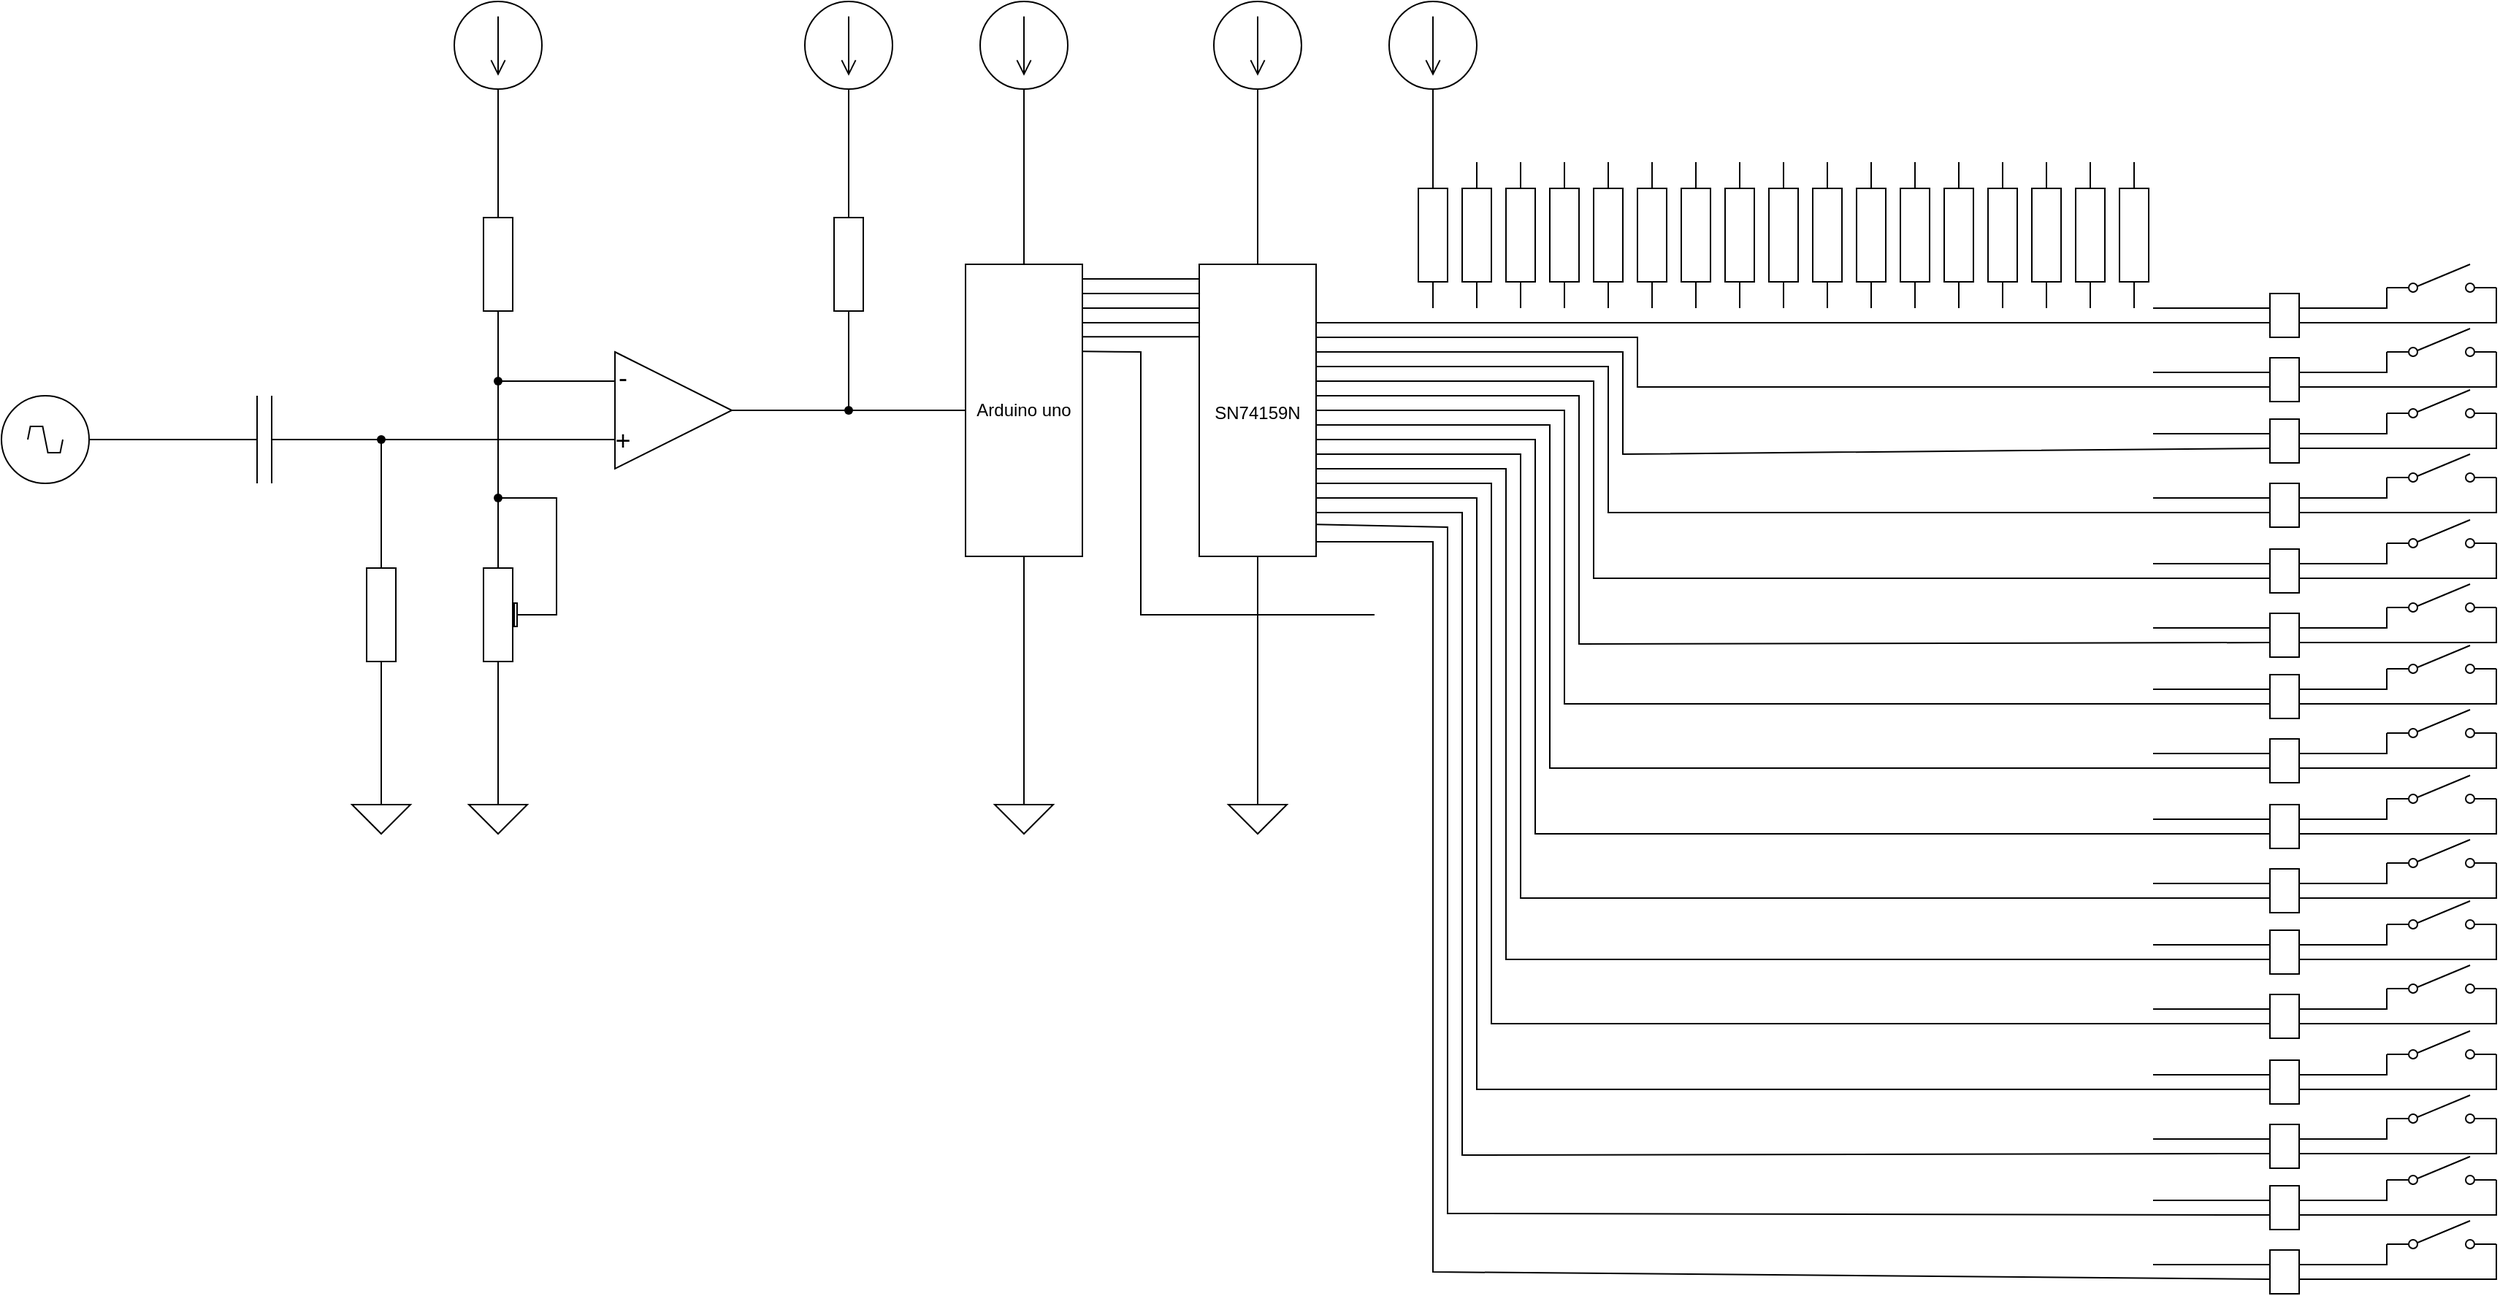 <mxfile version="20.0.3" type="device"><diagram name="Page-1" id="7e0a89b8-554c-2b80-1dc8-d5c74ca68de4"><mxGraphModel dx="1354" dy="1576" grid="1" gridSize="10" guides="1" tooltips="1" connect="1" arrows="1" fold="1" page="1" pageScale="1" pageWidth="1100" pageHeight="850" background="none" math="0" shadow="0"><root><mxCell id="0"/><mxCell id="1" parent="0"/><mxCell id="F2SYpVBSY9yAFSKm1Blv-3" value="" style="pointerEvents=1;verticalLabelPosition=bottom;shadow=0;dashed=0;align=center;html=1;verticalAlign=top;shape=mxgraph.electrical.signal_sources.signal_ground;" vertex="1" parent="1"><mxGeometry x="300" y="520" width="40" height="30" as="geometry"/></mxCell><mxCell id="F2SYpVBSY9yAFSKm1Blv-5" value="" style="pointerEvents=1;verticalLabelPosition=bottom;shadow=0;dashed=0;align=center;html=1;verticalAlign=top;shape=mxgraph.electrical.signal_sources.source;aspect=fixed;points=[[0.5,0,0],[1,0.5,0],[0.5,1,0],[0,0.5,0]];elSignalType=chopSquare;" vertex="1" parent="1"><mxGeometry x="60" y="250" width="60" height="60" as="geometry"/></mxCell><mxCell id="F2SYpVBSY9yAFSKm1Blv-7" value="" style="pointerEvents=1;verticalLabelPosition=bottom;shadow=0;dashed=0;align=center;html=1;verticalAlign=top;shape=mxgraph.electrical.capacitors.capacitor_1;" vertex="1" parent="1"><mxGeometry x="190" y="250" width="100" height="60" as="geometry"/></mxCell><mxCell id="F2SYpVBSY9yAFSKm1Blv-8" value="" style="endArrow=none;html=1;rounded=0;exitX=1;exitY=0.5;exitDx=0;exitDy=0;exitPerimeter=0;entryX=0;entryY=0.5;entryDx=0;entryDy=0;entryPerimeter=0;" edge="1" parent="1" source="F2SYpVBSY9yAFSKm1Blv-5" target="F2SYpVBSY9yAFSKm1Blv-7"><mxGeometry width="50" height="50" relative="1" as="geometry"><mxPoint x="120" y="350" as="sourcePoint"/><mxPoint x="170" y="300" as="targetPoint"/></mxGeometry></mxCell><mxCell id="F2SYpVBSY9yAFSKm1Blv-9" value="" style="endArrow=none;html=1;rounded=0;exitX=1;exitY=0.5;exitDx=0;exitDy=0;exitPerimeter=0;" edge="1" parent="1" source="F2SYpVBSY9yAFSKm1Blv-7"><mxGeometry width="50" height="50" relative="1" as="geometry"><mxPoint x="290" y="279.8" as="sourcePoint"/><mxPoint x="480" y="280" as="targetPoint"/></mxGeometry></mxCell><mxCell id="F2SYpVBSY9yAFSKm1Blv-10" value="" style="endArrow=none;html=1;rounded=0;startArrow=none;" edge="1" parent="1" source="F2SYpVBSY9yAFSKm1Blv-2"><mxGeometry width="50" height="50" relative="1" as="geometry"><mxPoint x="320" y="360" as="sourcePoint"/><mxPoint x="320" y="280" as="targetPoint"/></mxGeometry></mxCell><mxCell id="F2SYpVBSY9yAFSKm1Blv-11" value="" style="pointerEvents=1;verticalLabelPosition=bottom;shadow=0;dashed=0;align=center;html=1;verticalAlign=top;shape=mxgraph.electrical.resistors.resistor_1;direction=south;" vertex="1" parent="1"><mxGeometry x="310" y="350" width="20" height="100" as="geometry"/></mxCell><mxCell id="F2SYpVBSY9yAFSKm1Blv-12" value="" style="pointerEvents=1;verticalLabelPosition=bottom;shadow=0;dashed=0;align=center;html=1;verticalAlign=top;shape=mxgraph.electrical.resistors.trimmer_pot_1;direction=north;" vertex="1" parent="1"><mxGeometry x="390" y="350" width="40" height="100" as="geometry"/></mxCell><mxCell id="F2SYpVBSY9yAFSKm1Blv-13" value="" style="endArrow=none;html=1;rounded=0;startArrow=none;" edge="1" parent="1" source="F2SYpVBSY9yAFSKm1Blv-20"><mxGeometry width="50" height="50" relative="1" as="geometry"><mxPoint x="400" y="360" as="sourcePoint"/><mxPoint x="400" y="200" as="targetPoint"/></mxGeometry></mxCell><mxCell id="F2SYpVBSY9yAFSKm1Blv-14" value="" style="endArrow=none;html=1;rounded=0;exitX=0.5;exitY=1;exitDx=0;exitDy=0;exitPerimeter=0;" edge="1" parent="1" source="F2SYpVBSY9yAFSKm1Blv-12"><mxGeometry width="50" height="50" relative="1" as="geometry"><mxPoint x="470" y="390" as="sourcePoint"/><mxPoint x="400" y="320" as="targetPoint"/><Array as="points"><mxPoint x="440" y="400"/><mxPoint x="440" y="320"/></Array></mxGeometry></mxCell><mxCell id="F2SYpVBSY9yAFSKm1Blv-15" value="" style="endArrow=none;html=1;rounded=0;entryX=1;entryY=0.5;entryDx=0;entryDy=0;entryPerimeter=0;" edge="1" parent="1" target="F2SYpVBSY9yAFSKm1Blv-11"><mxGeometry width="50" height="50" relative="1" as="geometry"><mxPoint x="320" y="520" as="sourcePoint"/><mxPoint x="319.8" y="470" as="targetPoint"/></mxGeometry></mxCell><mxCell id="F2SYpVBSY9yAFSKm1Blv-16" value="" style="endArrow=none;html=1;rounded=0;entryX=1;entryY=0.5;entryDx=0;entryDy=0;entryPerimeter=0;" edge="1" parent="1"><mxGeometry width="50" height="50" relative="1" as="geometry"><mxPoint x="400" y="520" as="sourcePoint"/><mxPoint x="400" y="450" as="targetPoint"/></mxGeometry></mxCell><mxCell id="F2SYpVBSY9yAFSKm1Blv-17" value="" style="pointerEvents=1;verticalLabelPosition=bottom;shadow=0;dashed=0;align=center;html=1;verticalAlign=top;shape=mxgraph.electrical.signal_sources.signal_ground;" vertex="1" parent="1"><mxGeometry x="380" y="520" width="40" height="30" as="geometry"/></mxCell><mxCell id="F2SYpVBSY9yAFSKm1Blv-18" value="" style="pointerEvents=1;verticalLabelPosition=bottom;shadow=0;dashed=0;align=center;html=1;verticalAlign=top;shape=mxgraph.electrical.resistors.resistor_1;direction=south;" vertex="1" parent="1"><mxGeometry x="390" y="110" width="20" height="100" as="geometry"/></mxCell><mxCell id="F2SYpVBSY9yAFSKm1Blv-2" value="" style="shape=waypoint;sketch=0;fillStyle=solid;size=6;pointerEvents=1;points=[];fillColor=none;resizable=0;rotatable=0;perimeter=centerPerimeter;snapToPoint=1;verticalAlign=top;spacingBottom=0;spacingTop=-5;fontFamily=Verdana;fontSize=12;" vertex="1" parent="1"><mxGeometry x="300" y="260" width="40" height="40" as="geometry"/></mxCell><mxCell id="F2SYpVBSY9yAFSKm1Blv-19" value="" style="endArrow=none;html=1;rounded=0;" edge="1" parent="1" target="F2SYpVBSY9yAFSKm1Blv-2"><mxGeometry width="50" height="50" relative="1" as="geometry"><mxPoint x="320.0" y="360" as="sourcePoint"/><mxPoint x="320.0" y="280" as="targetPoint"/></mxGeometry></mxCell><mxCell id="F2SYpVBSY9yAFSKm1Blv-20" value="" style="shape=waypoint;sketch=0;fillStyle=solid;size=6;pointerEvents=1;points=[];fillColor=none;resizable=0;rotatable=0;perimeter=centerPerimeter;snapToPoint=1;verticalAlign=top;spacingBottom=0;spacingTop=-5;fontFamily=Verdana;fontSize=12;" vertex="1" parent="1"><mxGeometry x="380" y="220" width="40" height="40" as="geometry"/></mxCell><mxCell id="F2SYpVBSY9yAFSKm1Blv-21" value="" style="endArrow=none;html=1;rounded=0;" edge="1" parent="1" target="F2SYpVBSY9yAFSKm1Blv-20"><mxGeometry width="50" height="50" relative="1" as="geometry"><mxPoint x="400" y="360" as="sourcePoint"/><mxPoint x="400" y="200" as="targetPoint"/></mxGeometry></mxCell><mxCell id="F2SYpVBSY9yAFSKm1Blv-22" value="" style="triangle;whiteSpace=wrap;html=1;" vertex="1" parent="1"><mxGeometry x="480" y="220" width="80" height="80" as="geometry"/></mxCell><mxCell id="F2SYpVBSY9yAFSKm1Blv-24" value="" style="endArrow=none;html=1;rounded=0;exitX=0;exitY=0.25;exitDx=0;exitDy=0;" edge="1" parent="1" source="F2SYpVBSY9yAFSKm1Blv-22" target="F2SYpVBSY9yAFSKm1Blv-20"><mxGeometry width="50" height="50" relative="1" as="geometry"><mxPoint x="330.0" y="370" as="sourcePoint"/><mxPoint x="330.0" y="290" as="targetPoint"/></mxGeometry></mxCell><mxCell id="F2SYpVBSY9yAFSKm1Blv-25" value="" style="pointerEvents=1;verticalLabelPosition=bottom;shadow=0;dashed=0;align=center;html=1;verticalAlign=top;shape=mxgraph.electrical.signal_sources.source;aspect=fixed;points=[[0.5,0,0],[1,0.5,0],[0.5,1,0],[0,0.5,0]];elSignalType=dc2;" vertex="1" parent="1"><mxGeometry x="370" y="-20" width="60" height="60" as="geometry"/></mxCell><mxCell id="F2SYpVBSY9yAFSKm1Blv-27" value="" style="endArrow=none;html=1;rounded=0;entryX=0.5;entryY=1;entryDx=0;entryDy=0;entryPerimeter=0;" edge="1" parent="1" target="F2SYpVBSY9yAFSKm1Blv-25"><mxGeometry width="50" height="50" relative="1" as="geometry"><mxPoint x="400" y="110" as="sourcePoint"/><mxPoint x="410" y="250" as="targetPoint"/></mxGeometry></mxCell><mxCell id="F2SYpVBSY9yAFSKm1Blv-28" value="" style="endArrow=none;html=1;rounded=0;exitX=1;exitY=0.5;exitDx=0;exitDy=0;" edge="1" parent="1" source="F2SYpVBSY9yAFSKm1Blv-22"><mxGeometry width="50" height="50" relative="1" as="geometry"><mxPoint x="590" y="250" as="sourcePoint"/><mxPoint x="720" y="260" as="targetPoint"/></mxGeometry></mxCell><mxCell id="F2SYpVBSY9yAFSKm1Blv-30" value="" style="shape=waypoint;sketch=0;fillStyle=solid;size=6;pointerEvents=1;points=[];fillColor=none;resizable=0;rotatable=0;perimeter=centerPerimeter;snapToPoint=1;verticalAlign=top;spacingBottom=0;spacingTop=-5;fontFamily=Verdana;fontSize=12;" vertex="1" parent="1"><mxGeometry x="380" y="300" width="40" height="40" as="geometry"/></mxCell><mxCell id="F2SYpVBSY9yAFSKm1Blv-31" value="" style="shape=waypoint;sketch=0;fillStyle=solid;size=6;pointerEvents=1;points=[];fillColor=none;resizable=0;rotatable=0;perimeter=centerPerimeter;snapToPoint=1;verticalAlign=top;spacingBottom=0;spacingTop=-5;fontFamily=Verdana;fontSize=12;" vertex="1" parent="1"><mxGeometry x="620" y="240" width="40" height="40" as="geometry"/></mxCell><mxCell id="F2SYpVBSY9yAFSKm1Blv-37" value="" style="endArrow=none;html=1;rounded=0;startArrow=none;" edge="1" parent="1"><mxGeometry width="50" height="50" relative="1" as="geometry"><mxPoint x="640" y="240" as="sourcePoint"/><mxPoint x="640" y="200" as="targetPoint"/></mxGeometry></mxCell><mxCell id="F2SYpVBSY9yAFSKm1Blv-38" value="" style="pointerEvents=1;verticalLabelPosition=bottom;shadow=0;dashed=0;align=center;html=1;verticalAlign=top;shape=mxgraph.electrical.resistors.resistor_1;direction=south;" vertex="1" parent="1"><mxGeometry x="630" y="110" width="20" height="100" as="geometry"/></mxCell><mxCell id="F2SYpVBSY9yAFSKm1Blv-40" value="" style="endArrow=none;html=1;rounded=0;" edge="1" parent="1"><mxGeometry width="50" height="50" relative="1" as="geometry"><mxPoint x="640" y="260" as="sourcePoint"/><mxPoint x="640" y="240" as="targetPoint"/></mxGeometry></mxCell><mxCell id="F2SYpVBSY9yAFSKm1Blv-41" value="" style="endArrow=none;html=1;rounded=0;entryX=0.5;entryY=1;entryDx=0;entryDy=0;entryPerimeter=0;" edge="1" parent="1" target="F2SYpVBSY9yAFSKm1Blv-43"><mxGeometry width="50" height="50" relative="1" as="geometry"><mxPoint x="640" y="110" as="sourcePoint"/><mxPoint x="640" y="80" as="targetPoint"/></mxGeometry></mxCell><mxCell id="F2SYpVBSY9yAFSKm1Blv-43" value="" style="pointerEvents=1;verticalLabelPosition=bottom;shadow=0;dashed=0;align=center;html=1;verticalAlign=top;shape=mxgraph.electrical.signal_sources.source;aspect=fixed;points=[[0.5,0,0],[1,0.5,0],[0.5,1,0],[0,0.5,0]];elSignalType=dc2;" vertex="1" parent="1"><mxGeometry x="610" y="-20" width="60" height="60" as="geometry"/></mxCell><mxCell id="F2SYpVBSY9yAFSKm1Blv-44" value="Arduino uno" style="rounded=0;whiteSpace=wrap;html=1;" vertex="1" parent="1"><mxGeometry x="720" y="160" width="80" height="200" as="geometry"/></mxCell><mxCell id="F2SYpVBSY9yAFSKm1Blv-45" value="&lt;font style=&quot;font-size: 18px;&quot;&gt;-&lt;br&gt;&lt;br&gt;+&lt;/font&gt;" style="text;html=1;align=center;verticalAlign=middle;resizable=0;points=[];autosize=1;strokeColor=none;fillColor=none;" vertex="1" parent="1"><mxGeometry x="470" y="220" width="30" height="80" as="geometry"/></mxCell><mxCell id="F2SYpVBSY9yAFSKm1Blv-46" value="&lt;font style=&quot;font-size: 12px;&quot;&gt;SN74159N&lt;/font&gt;" style="rounded=0;whiteSpace=wrap;html=1;fontSize=18;" vertex="1" parent="1"><mxGeometry x="880" y="160" width="80" height="200" as="geometry"/></mxCell><mxCell id="F2SYpVBSY9yAFSKm1Blv-47" value="" style="endArrow=none;html=1;rounded=0;fontSize=18;entryX=0;entryY=0.15;entryDx=0;entryDy=0;entryPerimeter=0;" edge="1" parent="1" target="F2SYpVBSY9yAFSKm1Blv-46"><mxGeometry width="50" height="50" relative="1" as="geometry"><mxPoint x="800" y="190" as="sourcePoint"/><mxPoint x="1120" y="240" as="targetPoint"/></mxGeometry></mxCell><mxCell id="F2SYpVBSY9yAFSKm1Blv-48" value="" style="endArrow=none;html=1;rounded=0;fontSize=18;entryX=0;entryY=0.15;entryDx=0;entryDy=0;entryPerimeter=0;" edge="1" parent="1"><mxGeometry width="50" height="50" relative="1" as="geometry"><mxPoint x="800" y="200" as="sourcePoint"/><mxPoint x="880" y="200" as="targetPoint"/></mxGeometry></mxCell><mxCell id="F2SYpVBSY9yAFSKm1Blv-49" value="" style="endArrow=none;html=1;rounded=0;fontSize=18;entryX=0;entryY=0.15;entryDx=0;entryDy=0;entryPerimeter=0;" edge="1" parent="1"><mxGeometry width="50" height="50" relative="1" as="geometry"><mxPoint x="800" y="180" as="sourcePoint"/><mxPoint x="880" y="180" as="targetPoint"/></mxGeometry></mxCell><mxCell id="F2SYpVBSY9yAFSKm1Blv-50" value="" style="endArrow=none;html=1;rounded=0;fontSize=18;entryX=0;entryY=0.15;entryDx=0;entryDy=0;entryPerimeter=0;" edge="1" parent="1"><mxGeometry width="50" height="50" relative="1" as="geometry"><mxPoint x="800" y="170" as="sourcePoint"/><mxPoint x="880" y="170" as="targetPoint"/></mxGeometry></mxCell><mxCell id="F2SYpVBSY9yAFSKm1Blv-51" value="" style="endArrow=none;html=1;rounded=0;fontSize=18;entryX=0;entryY=0.15;entryDx=0;entryDy=0;entryPerimeter=0;" edge="1" parent="1"><mxGeometry width="50" height="50" relative="1" as="geometry"><mxPoint x="800" y="209.67" as="sourcePoint"/><mxPoint x="880" y="209.67" as="targetPoint"/></mxGeometry></mxCell><mxCell id="F2SYpVBSY9yAFSKm1Blv-52" value="" style="endArrow=none;html=1;rounded=0;fontSize=18;" edge="1" parent="1"><mxGeometry width="50" height="50" relative="1" as="geometry"><mxPoint x="800" y="219.67" as="sourcePoint"/><mxPoint x="1000" y="400" as="targetPoint"/><Array as="points"><mxPoint x="840" y="220"/><mxPoint x="840" y="400"/></Array></mxGeometry></mxCell><mxCell id="F2SYpVBSY9yAFSKm1Blv-53" value="" style="endArrow=none;html=1;rounded=0;entryX=0.5;entryY=1;entryDx=0;entryDy=0;entryPerimeter=0;exitX=0.5;exitY=0;exitDx=0;exitDy=0;" edge="1" parent="1" source="F2SYpVBSY9yAFSKm1Blv-44" target="F2SYpVBSY9yAFSKm1Blv-54"><mxGeometry width="50" height="50" relative="1" as="geometry"><mxPoint x="760" y="110" as="sourcePoint"/><mxPoint x="760" y="80" as="targetPoint"/></mxGeometry></mxCell><mxCell id="F2SYpVBSY9yAFSKm1Blv-54" value="" style="pointerEvents=1;verticalLabelPosition=bottom;shadow=0;dashed=0;align=center;html=1;verticalAlign=top;shape=mxgraph.electrical.signal_sources.source;aspect=fixed;points=[[0.5,0,0],[1,0.5,0],[0.5,1,0],[0,0.5,0]];elSignalType=dc2;" vertex="1" parent="1"><mxGeometry x="730" y="-20" width="60" height="60" as="geometry"/></mxCell><mxCell id="F2SYpVBSY9yAFSKm1Blv-55" value="" style="endArrow=none;html=1;rounded=0;entryX=0.5;entryY=1;entryDx=0;entryDy=0;entryPerimeter=0;exitX=0.5;exitY=0;exitDx=0;exitDy=0;" edge="1" parent="1" source="F2SYpVBSY9yAFSKm1Blv-46"><mxGeometry width="50" height="50" relative="1" as="geometry"><mxPoint x="920" y="120" as="sourcePoint"/><mxPoint x="920" y="40" as="targetPoint"/></mxGeometry></mxCell><mxCell id="F2SYpVBSY9yAFSKm1Blv-56" value="" style="pointerEvents=1;verticalLabelPosition=bottom;shadow=0;dashed=0;align=center;html=1;verticalAlign=top;shape=mxgraph.electrical.signal_sources.source;aspect=fixed;points=[[0.5,0,0],[1,0.5,0],[0.5,1,0],[0,0.5,0]];elSignalType=dc2;" vertex="1" parent="1"><mxGeometry x="890" y="-20" width="60" height="60" as="geometry"/></mxCell><mxCell id="F2SYpVBSY9yAFSKm1Blv-57" value="" style="pointerEvents=1;verticalLabelPosition=bottom;shadow=0;dashed=0;align=center;html=1;verticalAlign=top;shape=mxgraph.electrical.signal_sources.signal_ground;" vertex="1" parent="1"><mxGeometry x="740" y="520" width="40" height="30" as="geometry"/></mxCell><mxCell id="F2SYpVBSY9yAFSKm1Blv-58" value="" style="endArrow=none;html=1;rounded=0;entryX=0.5;entryY=1;entryDx=0;entryDy=0;" edge="1" parent="1" target="F2SYpVBSY9yAFSKm1Blv-44"><mxGeometry width="50" height="50" relative="1" as="geometry"><mxPoint x="760" y="520" as="sourcePoint"/><mxPoint x="760" y="450" as="targetPoint"/></mxGeometry></mxCell><mxCell id="F2SYpVBSY9yAFSKm1Blv-59" value="" style="pointerEvents=1;verticalLabelPosition=bottom;shadow=0;dashed=0;align=center;html=1;verticalAlign=top;shape=mxgraph.electrical.signal_sources.signal_ground;" vertex="1" parent="1"><mxGeometry x="900" y="520" width="40" height="30" as="geometry"/></mxCell><mxCell id="F2SYpVBSY9yAFSKm1Blv-60" value="" style="endArrow=none;html=1;rounded=0;entryX=0.5;entryY=1;entryDx=0;entryDy=0;" edge="1" parent="1"><mxGeometry width="50" height="50" relative="1" as="geometry"><mxPoint x="920" y="520" as="sourcePoint"/><mxPoint x="920" y="360" as="targetPoint"/></mxGeometry></mxCell><mxCell id="F2SYpVBSY9yAFSKm1Blv-61" value="" style="endArrow=none;html=1;rounded=0;entryX=0.5;entryY=1;entryDx=0;entryDy=0;entryPerimeter=0;exitX=0.5;exitY=0;exitDx=0;exitDy=0;" edge="1" parent="1"><mxGeometry width="50" height="50" relative="1" as="geometry"><mxPoint x="1040" y="120" as="sourcePoint"/><mxPoint x="1040" y="40" as="targetPoint"/></mxGeometry></mxCell><mxCell id="F2SYpVBSY9yAFSKm1Blv-62" value="" style="pointerEvents=1;verticalLabelPosition=bottom;shadow=0;dashed=0;align=center;html=1;verticalAlign=top;shape=mxgraph.electrical.signal_sources.source;aspect=fixed;points=[[0.5,0,0],[1,0.5,0],[0.5,1,0],[0,0.5,0]];elSignalType=dc2;" vertex="1" parent="1"><mxGeometry x="1010" y="-20" width="60" height="60" as="geometry"/></mxCell><mxCell id="F2SYpVBSY9yAFSKm1Blv-65" value="" style="pointerEvents=1;verticalLabelPosition=bottom;shadow=0;dashed=0;align=center;html=1;verticalAlign=top;shape=mxgraph.electrical.resistors.resistor_1;direction=south;" vertex="1" parent="1"><mxGeometry x="1030" y="90" width="20" height="100" as="geometry"/></mxCell><mxCell id="F2SYpVBSY9yAFSKm1Blv-67" value="" style="endArrow=none;html=1;rounded=0;fontSize=18;" edge="1" parent="1"><mxGeometry width="50" height="50" relative="1" as="geometry"><mxPoint x="960" y="200" as="sourcePoint"/><mxPoint x="1613" y="200" as="targetPoint"/></mxGeometry></mxCell><mxCell id="F2SYpVBSY9yAFSKm1Blv-68" value="" style="endArrow=none;html=1;rounded=0;fontSize=18;" edge="1" parent="1"><mxGeometry width="50" height="50" relative="1" as="geometry"><mxPoint x="1533" y="190" as="sourcePoint"/><mxPoint x="1613" y="190" as="targetPoint"/></mxGeometry></mxCell><mxCell id="F2SYpVBSY9yAFSKm1Blv-69" value="" style="rounded=0;whiteSpace=wrap;html=1;fontSize=12;" vertex="1" parent="1"><mxGeometry x="1613" y="180" width="20" height="30" as="geometry"/></mxCell><mxCell id="F2SYpVBSY9yAFSKm1Blv-70" value="" style="endArrow=none;html=1;rounded=0;fontSize=18;entryX=1;entryY=0.8;entryDx=0;entryDy=0;" edge="1" parent="1" target="F2SYpVBSY9yAFSKm1Blv-78"><mxGeometry width="50" height="50" relative="1" as="geometry"><mxPoint x="1633" y="200" as="sourcePoint"/><mxPoint x="1693" y="200" as="targetPoint"/><Array as="points"><mxPoint x="1768" y="200"/></Array></mxGeometry></mxCell><mxCell id="F2SYpVBSY9yAFSKm1Blv-71" value="" style="endArrow=none;html=1;rounded=0;fontSize=18;entryX=0;entryY=0.8;entryDx=0;entryDy=0;" edge="1" parent="1" target="F2SYpVBSY9yAFSKm1Blv-78"><mxGeometry width="50" height="50" relative="1" as="geometry"><mxPoint x="1633" y="190" as="sourcePoint"/><mxPoint x="1693" y="190" as="targetPoint"/><Array as="points"><mxPoint x="1693" y="190"/></Array></mxGeometry></mxCell><mxCell id="F2SYpVBSY9yAFSKm1Blv-78" value="" style="shape=mxgraph.electrical.electro-mechanical.singleSwitch;aspect=fixed;elSwitchState=off;fontSize=12;" vertex="1" parent="1"><mxGeometry x="1693" y="160" width="75" height="20" as="geometry"/></mxCell><mxCell id="F2SYpVBSY9yAFSKm1Blv-79" value="" style="endArrow=none;html=1;rounded=0;fontSize=18;" edge="1" parent="1"><mxGeometry width="50" height="50" relative="1" as="geometry"><mxPoint x="960" y="210" as="sourcePoint"/><mxPoint x="1613" y="244" as="targetPoint"/><Array as="points"><mxPoint x="1180" y="210"/><mxPoint x="1180" y="244"/></Array></mxGeometry></mxCell><mxCell id="F2SYpVBSY9yAFSKm1Blv-80" value="" style="endArrow=none;html=1;rounded=0;fontSize=18;" edge="1" parent="1"><mxGeometry width="50" height="50" relative="1" as="geometry"><mxPoint x="1533" y="234" as="sourcePoint"/><mxPoint x="1613" y="234" as="targetPoint"/></mxGeometry></mxCell><mxCell id="F2SYpVBSY9yAFSKm1Blv-81" value="" style="rounded=0;whiteSpace=wrap;html=1;fontSize=12;" vertex="1" parent="1"><mxGeometry x="1613" y="224" width="20" height="30" as="geometry"/></mxCell><mxCell id="F2SYpVBSY9yAFSKm1Blv-82" value="" style="endArrow=none;html=1;rounded=0;fontSize=18;entryX=1;entryY=0.8;entryDx=0;entryDy=0;" edge="1" parent="1"><mxGeometry width="50" height="50" relative="1" as="geometry"><mxPoint x="1633" y="244" as="sourcePoint"/><mxPoint x="1768.0" y="220" as="targetPoint"/><Array as="points"><mxPoint x="1768" y="244"/></Array></mxGeometry></mxCell><mxCell id="F2SYpVBSY9yAFSKm1Blv-83" value="" style="endArrow=none;html=1;rounded=0;fontSize=18;entryX=0;entryY=0.8;entryDx=0;entryDy=0;" edge="1" parent="1"><mxGeometry width="50" height="50" relative="1" as="geometry"><mxPoint x="1633" y="234" as="sourcePoint"/><mxPoint x="1693" y="220" as="targetPoint"/><Array as="points"><mxPoint x="1693" y="234"/></Array></mxGeometry></mxCell><mxCell id="F2SYpVBSY9yAFSKm1Blv-84" value="" style="shape=mxgraph.electrical.electro-mechanical.singleSwitch;aspect=fixed;elSwitchState=off;fontSize=12;" vertex="1" parent="1"><mxGeometry x="1693" y="204" width="75" height="20" as="geometry"/></mxCell><mxCell id="F2SYpVBSY9yAFSKm1Blv-85" value="" style="endArrow=none;html=1;rounded=0;fontSize=18;" edge="1" parent="1"><mxGeometry width="50" height="50" relative="1" as="geometry"><mxPoint x="960" y="220" as="sourcePoint"/><mxPoint x="1613" y="286" as="targetPoint"/><Array as="points"><mxPoint x="1170" y="220"/><mxPoint x="1170" y="290"/></Array></mxGeometry></mxCell><mxCell id="F2SYpVBSY9yAFSKm1Blv-86" value="" style="endArrow=none;html=1;rounded=0;fontSize=18;" edge="1" parent="1"><mxGeometry width="50" height="50" relative="1" as="geometry"><mxPoint x="1533" y="276" as="sourcePoint"/><mxPoint x="1613" y="276" as="targetPoint"/></mxGeometry></mxCell><mxCell id="F2SYpVBSY9yAFSKm1Blv-87" value="" style="rounded=0;whiteSpace=wrap;html=1;fontSize=12;" vertex="1" parent="1"><mxGeometry x="1613" y="266" width="20" height="30" as="geometry"/></mxCell><mxCell id="F2SYpVBSY9yAFSKm1Blv-88" value="" style="endArrow=none;html=1;rounded=0;fontSize=18;entryX=1;entryY=0.8;entryDx=0;entryDy=0;" edge="1" parent="1" target="F2SYpVBSY9yAFSKm1Blv-90"><mxGeometry width="50" height="50" relative="1" as="geometry"><mxPoint x="1633" y="286" as="sourcePoint"/><mxPoint x="1693" y="286" as="targetPoint"/><Array as="points"><mxPoint x="1768" y="286"/></Array></mxGeometry></mxCell><mxCell id="F2SYpVBSY9yAFSKm1Blv-89" value="" style="endArrow=none;html=1;rounded=0;fontSize=18;entryX=0;entryY=0.8;entryDx=0;entryDy=0;" edge="1" parent="1" target="F2SYpVBSY9yAFSKm1Blv-90"><mxGeometry width="50" height="50" relative="1" as="geometry"><mxPoint x="1633" y="276" as="sourcePoint"/><mxPoint x="1693" y="276" as="targetPoint"/><Array as="points"><mxPoint x="1693" y="276"/></Array></mxGeometry></mxCell><mxCell id="F2SYpVBSY9yAFSKm1Blv-90" value="" style="shape=mxgraph.electrical.electro-mechanical.singleSwitch;aspect=fixed;elSwitchState=off;fontSize=12;" vertex="1" parent="1"><mxGeometry x="1693" y="246" width="75" height="20" as="geometry"/></mxCell><mxCell id="F2SYpVBSY9yAFSKm1Blv-91" value="" style="endArrow=none;html=1;rounded=0;fontSize=18;" edge="1" parent="1"><mxGeometry width="50" height="50" relative="1" as="geometry"><mxPoint x="960" y="230" as="sourcePoint"/><mxPoint x="1613" y="330" as="targetPoint"/><Array as="points"><mxPoint x="1160" y="230"/><mxPoint x="1160" y="330"/></Array></mxGeometry></mxCell><mxCell id="F2SYpVBSY9yAFSKm1Blv-92" value="" style="endArrow=none;html=1;rounded=0;fontSize=18;" edge="1" parent="1"><mxGeometry width="50" height="50" relative="1" as="geometry"><mxPoint x="1533" y="320" as="sourcePoint"/><mxPoint x="1613" y="320" as="targetPoint"/></mxGeometry></mxCell><mxCell id="F2SYpVBSY9yAFSKm1Blv-93" value="" style="rounded=0;whiteSpace=wrap;html=1;fontSize=12;" vertex="1" parent="1"><mxGeometry x="1613" y="310" width="20" height="30" as="geometry"/></mxCell><mxCell id="F2SYpVBSY9yAFSKm1Blv-94" value="" style="endArrow=none;html=1;rounded=0;fontSize=18;entryX=1;entryY=0.8;entryDx=0;entryDy=0;" edge="1" parent="1"><mxGeometry width="50" height="50" relative="1" as="geometry"><mxPoint x="1633" y="330" as="sourcePoint"/><mxPoint x="1768.0" y="306" as="targetPoint"/><Array as="points"><mxPoint x="1768" y="330"/></Array></mxGeometry></mxCell><mxCell id="F2SYpVBSY9yAFSKm1Blv-95" value="" style="endArrow=none;html=1;rounded=0;fontSize=18;entryX=0;entryY=0.8;entryDx=0;entryDy=0;" edge="1" parent="1"><mxGeometry width="50" height="50" relative="1" as="geometry"><mxPoint x="1633" y="320" as="sourcePoint"/><mxPoint x="1693" y="306" as="targetPoint"/><Array as="points"><mxPoint x="1693" y="320"/></Array></mxGeometry></mxCell><mxCell id="F2SYpVBSY9yAFSKm1Blv-96" value="" style="shape=mxgraph.electrical.electro-mechanical.singleSwitch;aspect=fixed;elSwitchState=off;fontSize=12;" vertex="1" parent="1"><mxGeometry x="1693" y="290" width="75" height="20" as="geometry"/></mxCell><mxCell id="F2SYpVBSY9yAFSKm1Blv-97" value="" style="endArrow=none;html=1;rounded=0;fontSize=18;" edge="1" parent="1"><mxGeometry width="50" height="50" relative="1" as="geometry"><mxPoint x="960" y="240" as="sourcePoint"/><mxPoint x="1613" y="375" as="targetPoint"/><Array as="points"><mxPoint x="1150" y="240"/><mxPoint x="1150" y="375"/></Array></mxGeometry></mxCell><mxCell id="F2SYpVBSY9yAFSKm1Blv-98" value="" style="endArrow=none;html=1;rounded=0;fontSize=18;" edge="1" parent="1"><mxGeometry width="50" height="50" relative="1" as="geometry"><mxPoint x="1533" y="365" as="sourcePoint"/><mxPoint x="1613" y="365" as="targetPoint"/></mxGeometry></mxCell><mxCell id="F2SYpVBSY9yAFSKm1Blv-99" value="" style="rounded=0;whiteSpace=wrap;html=1;fontSize=12;" vertex="1" parent="1"><mxGeometry x="1613" y="355" width="20" height="30" as="geometry"/></mxCell><mxCell id="F2SYpVBSY9yAFSKm1Blv-100" value="" style="endArrow=none;html=1;rounded=0;fontSize=18;entryX=1;entryY=0.8;entryDx=0;entryDy=0;" edge="1" parent="1" target="F2SYpVBSY9yAFSKm1Blv-102"><mxGeometry width="50" height="50" relative="1" as="geometry"><mxPoint x="1633" y="375" as="sourcePoint"/><mxPoint x="1693" y="375" as="targetPoint"/><Array as="points"><mxPoint x="1768" y="375"/></Array></mxGeometry></mxCell><mxCell id="F2SYpVBSY9yAFSKm1Blv-101" value="" style="endArrow=none;html=1;rounded=0;fontSize=18;entryX=0;entryY=0.8;entryDx=0;entryDy=0;" edge="1" parent="1" target="F2SYpVBSY9yAFSKm1Blv-102"><mxGeometry width="50" height="50" relative="1" as="geometry"><mxPoint x="1633" y="365" as="sourcePoint"/><mxPoint x="1693" y="365" as="targetPoint"/><Array as="points"><mxPoint x="1693" y="365"/></Array></mxGeometry></mxCell><mxCell id="F2SYpVBSY9yAFSKm1Blv-102" value="" style="shape=mxgraph.electrical.electro-mechanical.singleSwitch;aspect=fixed;elSwitchState=off;fontSize=12;" vertex="1" parent="1"><mxGeometry x="1693" y="335" width="75" height="20" as="geometry"/></mxCell><mxCell id="F2SYpVBSY9yAFSKm1Blv-103" value="" style="endArrow=none;html=1;rounded=0;fontSize=18;" edge="1" parent="1"><mxGeometry width="50" height="50" relative="1" as="geometry"><mxPoint x="960" y="250" as="sourcePoint"/><mxPoint x="1613" y="419" as="targetPoint"/><Array as="points"><mxPoint x="1140" y="250"/><mxPoint x="1140" y="420"/></Array></mxGeometry></mxCell><mxCell id="F2SYpVBSY9yAFSKm1Blv-104" value="" style="endArrow=none;html=1;rounded=0;fontSize=18;" edge="1" parent="1"><mxGeometry width="50" height="50" relative="1" as="geometry"><mxPoint x="1533" y="409" as="sourcePoint"/><mxPoint x="1613" y="409" as="targetPoint"/></mxGeometry></mxCell><mxCell id="F2SYpVBSY9yAFSKm1Blv-105" value="" style="rounded=0;whiteSpace=wrap;html=1;fontSize=12;" vertex="1" parent="1"><mxGeometry x="1613" y="399" width="20" height="30" as="geometry"/></mxCell><mxCell id="F2SYpVBSY9yAFSKm1Blv-106" value="" style="endArrow=none;html=1;rounded=0;fontSize=18;entryX=1;entryY=0.8;entryDx=0;entryDy=0;" edge="1" parent="1"><mxGeometry width="50" height="50" relative="1" as="geometry"><mxPoint x="1633" y="419" as="sourcePoint"/><mxPoint x="1768.0" y="395" as="targetPoint"/><Array as="points"><mxPoint x="1768" y="419"/></Array></mxGeometry></mxCell><mxCell id="F2SYpVBSY9yAFSKm1Blv-107" value="" style="endArrow=none;html=1;rounded=0;fontSize=18;entryX=0;entryY=0.8;entryDx=0;entryDy=0;" edge="1" parent="1"><mxGeometry width="50" height="50" relative="1" as="geometry"><mxPoint x="1633" y="409" as="sourcePoint"/><mxPoint x="1693" y="395" as="targetPoint"/><Array as="points"><mxPoint x="1693" y="409"/></Array></mxGeometry></mxCell><mxCell id="F2SYpVBSY9yAFSKm1Blv-108" value="" style="shape=mxgraph.electrical.electro-mechanical.singleSwitch;aspect=fixed;elSwitchState=off;fontSize=12;" vertex="1" parent="1"><mxGeometry x="1693" y="379" width="75" height="20" as="geometry"/></mxCell><mxCell id="F2SYpVBSY9yAFSKm1Blv-109" value="" style="endArrow=none;html=1;rounded=0;fontSize=18;" edge="1" parent="1"><mxGeometry width="50" height="50" relative="1" as="geometry"><mxPoint x="960" y="260" as="sourcePoint"/><mxPoint x="1613" y="461" as="targetPoint"/><Array as="points"><mxPoint x="1130" y="260"/><mxPoint x="1130" y="461"/></Array></mxGeometry></mxCell><mxCell id="F2SYpVBSY9yAFSKm1Blv-110" value="" style="endArrow=none;html=1;rounded=0;fontSize=18;" edge="1" parent="1"><mxGeometry width="50" height="50" relative="1" as="geometry"><mxPoint x="1533" y="451" as="sourcePoint"/><mxPoint x="1613" y="451" as="targetPoint"/></mxGeometry></mxCell><mxCell id="F2SYpVBSY9yAFSKm1Blv-111" value="" style="rounded=0;whiteSpace=wrap;html=1;fontSize=12;" vertex="1" parent="1"><mxGeometry x="1613" y="441" width="20" height="30" as="geometry"/></mxCell><mxCell id="F2SYpVBSY9yAFSKm1Blv-112" value="" style="endArrow=none;html=1;rounded=0;fontSize=18;entryX=1;entryY=0.8;entryDx=0;entryDy=0;" edge="1" parent="1" target="F2SYpVBSY9yAFSKm1Blv-114"><mxGeometry width="50" height="50" relative="1" as="geometry"><mxPoint x="1633" y="461" as="sourcePoint"/><mxPoint x="1693" y="461" as="targetPoint"/><Array as="points"><mxPoint x="1768" y="461"/></Array></mxGeometry></mxCell><mxCell id="F2SYpVBSY9yAFSKm1Blv-113" value="" style="endArrow=none;html=1;rounded=0;fontSize=18;entryX=0;entryY=0.8;entryDx=0;entryDy=0;" edge="1" parent="1" target="F2SYpVBSY9yAFSKm1Blv-114"><mxGeometry width="50" height="50" relative="1" as="geometry"><mxPoint x="1633" y="451" as="sourcePoint"/><mxPoint x="1693" y="451" as="targetPoint"/><Array as="points"><mxPoint x="1693" y="451"/></Array></mxGeometry></mxCell><mxCell id="F2SYpVBSY9yAFSKm1Blv-114" value="" style="shape=mxgraph.electrical.electro-mechanical.singleSwitch;aspect=fixed;elSwitchState=off;fontSize=12;" vertex="1" parent="1"><mxGeometry x="1693" y="421" width="75" height="20" as="geometry"/></mxCell><mxCell id="F2SYpVBSY9yAFSKm1Blv-115" value="" style="endArrow=none;html=1;rounded=0;fontSize=18;" edge="1" parent="1"><mxGeometry width="50" height="50" relative="1" as="geometry"><mxPoint x="960" y="270" as="sourcePoint"/><mxPoint x="1613" y="505" as="targetPoint"/><Array as="points"><mxPoint x="1120" y="270"/><mxPoint x="1120" y="505"/></Array></mxGeometry></mxCell><mxCell id="F2SYpVBSY9yAFSKm1Blv-116" value="" style="endArrow=none;html=1;rounded=0;fontSize=18;" edge="1" parent="1"><mxGeometry width="50" height="50" relative="1" as="geometry"><mxPoint x="1533" y="495" as="sourcePoint"/><mxPoint x="1613" y="495" as="targetPoint"/></mxGeometry></mxCell><mxCell id="F2SYpVBSY9yAFSKm1Blv-117" value="" style="rounded=0;whiteSpace=wrap;html=1;fontSize=12;" vertex="1" parent="1"><mxGeometry x="1613" y="485" width="20" height="30" as="geometry"/></mxCell><mxCell id="F2SYpVBSY9yAFSKm1Blv-118" value="" style="endArrow=none;html=1;rounded=0;fontSize=18;entryX=1;entryY=0.8;entryDx=0;entryDy=0;" edge="1" parent="1"><mxGeometry width="50" height="50" relative="1" as="geometry"><mxPoint x="1633" y="505" as="sourcePoint"/><mxPoint x="1768.0" y="481" as="targetPoint"/><Array as="points"><mxPoint x="1768" y="505"/></Array></mxGeometry></mxCell><mxCell id="F2SYpVBSY9yAFSKm1Blv-119" value="" style="endArrow=none;html=1;rounded=0;fontSize=18;entryX=0;entryY=0.8;entryDx=0;entryDy=0;" edge="1" parent="1"><mxGeometry width="50" height="50" relative="1" as="geometry"><mxPoint x="1633" y="495" as="sourcePoint"/><mxPoint x="1693" y="481" as="targetPoint"/><Array as="points"><mxPoint x="1693" y="495"/></Array></mxGeometry></mxCell><mxCell id="F2SYpVBSY9yAFSKm1Blv-120" value="" style="shape=mxgraph.electrical.electro-mechanical.singleSwitch;aspect=fixed;elSwitchState=off;fontSize=12;" vertex="1" parent="1"><mxGeometry x="1693" y="465" width="75" height="20" as="geometry"/></mxCell><mxCell id="F2SYpVBSY9yAFSKm1Blv-169" value="" style="endArrow=none;html=1;rounded=0;fontSize=18;" edge="1" parent="1"><mxGeometry width="50" height="50" relative="1" as="geometry"><mxPoint x="960" y="280" as="sourcePoint"/><mxPoint x="1613" y="550" as="targetPoint"/><Array as="points"><mxPoint x="1110" y="280"/><mxPoint x="1110" y="550"/></Array></mxGeometry></mxCell><mxCell id="F2SYpVBSY9yAFSKm1Blv-170" value="" style="endArrow=none;html=1;rounded=0;fontSize=18;" edge="1" parent="1"><mxGeometry width="50" height="50" relative="1" as="geometry"><mxPoint x="1533" y="540" as="sourcePoint"/><mxPoint x="1613" y="540" as="targetPoint"/></mxGeometry></mxCell><mxCell id="F2SYpVBSY9yAFSKm1Blv-171" value="" style="rounded=0;whiteSpace=wrap;html=1;fontSize=12;" vertex="1" parent="1"><mxGeometry x="1613" y="530" width="20" height="30" as="geometry"/></mxCell><mxCell id="F2SYpVBSY9yAFSKm1Blv-172" value="" style="endArrow=none;html=1;rounded=0;fontSize=18;entryX=1;entryY=0.8;entryDx=0;entryDy=0;" edge="1" parent="1" target="F2SYpVBSY9yAFSKm1Blv-174"><mxGeometry width="50" height="50" relative="1" as="geometry"><mxPoint x="1633" y="550" as="sourcePoint"/><mxPoint x="1693" y="550" as="targetPoint"/><Array as="points"><mxPoint x="1768" y="550"/></Array></mxGeometry></mxCell><mxCell id="F2SYpVBSY9yAFSKm1Blv-173" value="" style="endArrow=none;html=1;rounded=0;fontSize=18;entryX=0;entryY=0.8;entryDx=0;entryDy=0;" edge="1" parent="1" target="F2SYpVBSY9yAFSKm1Blv-174"><mxGeometry width="50" height="50" relative="1" as="geometry"><mxPoint x="1633" y="540" as="sourcePoint"/><mxPoint x="1693" y="540" as="targetPoint"/><Array as="points"><mxPoint x="1693" y="540"/></Array></mxGeometry></mxCell><mxCell id="F2SYpVBSY9yAFSKm1Blv-174" value="" style="shape=mxgraph.electrical.electro-mechanical.singleSwitch;aspect=fixed;elSwitchState=off;fontSize=12;" vertex="1" parent="1"><mxGeometry x="1693" y="510" width="75" height="20" as="geometry"/></mxCell><mxCell id="F2SYpVBSY9yAFSKm1Blv-175" value="" style="endArrow=none;html=1;rounded=0;fontSize=18;" edge="1" parent="1"><mxGeometry width="50" height="50" relative="1" as="geometry"><mxPoint x="960" y="290" as="sourcePoint"/><mxPoint x="1613" y="594" as="targetPoint"/><Array as="points"><mxPoint x="1100" y="290"/><mxPoint x="1100" y="594"/></Array></mxGeometry></mxCell><mxCell id="F2SYpVBSY9yAFSKm1Blv-176" value="" style="endArrow=none;html=1;rounded=0;fontSize=18;" edge="1" parent="1"><mxGeometry width="50" height="50" relative="1" as="geometry"><mxPoint x="1533" y="584" as="sourcePoint"/><mxPoint x="1613" y="584" as="targetPoint"/></mxGeometry></mxCell><mxCell id="F2SYpVBSY9yAFSKm1Blv-177" value="" style="rounded=0;whiteSpace=wrap;html=1;fontSize=12;" vertex="1" parent="1"><mxGeometry x="1613" y="574" width="20" height="30" as="geometry"/></mxCell><mxCell id="F2SYpVBSY9yAFSKm1Blv-178" value="" style="endArrow=none;html=1;rounded=0;fontSize=18;entryX=1;entryY=0.8;entryDx=0;entryDy=0;" edge="1" parent="1"><mxGeometry width="50" height="50" relative="1" as="geometry"><mxPoint x="1633" y="594" as="sourcePoint"/><mxPoint x="1768.0" y="570" as="targetPoint"/><Array as="points"><mxPoint x="1768" y="594"/></Array></mxGeometry></mxCell><mxCell id="F2SYpVBSY9yAFSKm1Blv-179" value="" style="endArrow=none;html=1;rounded=0;fontSize=18;entryX=0;entryY=0.8;entryDx=0;entryDy=0;" edge="1" parent="1"><mxGeometry width="50" height="50" relative="1" as="geometry"><mxPoint x="1633" y="584" as="sourcePoint"/><mxPoint x="1693" y="570" as="targetPoint"/><Array as="points"><mxPoint x="1693" y="584"/></Array></mxGeometry></mxCell><mxCell id="F2SYpVBSY9yAFSKm1Blv-180" value="" style="shape=mxgraph.electrical.electro-mechanical.singleSwitch;aspect=fixed;elSwitchState=off;fontSize=12;" vertex="1" parent="1"><mxGeometry x="1693" y="554" width="75" height="20" as="geometry"/></mxCell><mxCell id="F2SYpVBSY9yAFSKm1Blv-181" value="" style="endArrow=none;html=1;rounded=0;fontSize=18;" edge="1" parent="1"><mxGeometry width="50" height="50" relative="1" as="geometry"><mxPoint x="960" y="300" as="sourcePoint"/><mxPoint x="1613" y="636" as="targetPoint"/><Array as="points"><mxPoint x="1090" y="300"/><mxPoint x="1090" y="636"/></Array></mxGeometry></mxCell><mxCell id="F2SYpVBSY9yAFSKm1Blv-182" value="" style="endArrow=none;html=1;rounded=0;fontSize=18;" edge="1" parent="1"><mxGeometry width="50" height="50" relative="1" as="geometry"><mxPoint x="1533" y="626" as="sourcePoint"/><mxPoint x="1613" y="626" as="targetPoint"/></mxGeometry></mxCell><mxCell id="F2SYpVBSY9yAFSKm1Blv-183" value="" style="rounded=0;whiteSpace=wrap;html=1;fontSize=12;" vertex="1" parent="1"><mxGeometry x="1613" y="616" width="20" height="30" as="geometry"/></mxCell><mxCell id="F2SYpVBSY9yAFSKm1Blv-184" value="" style="endArrow=none;html=1;rounded=0;fontSize=18;entryX=1;entryY=0.8;entryDx=0;entryDy=0;" edge="1" parent="1" target="F2SYpVBSY9yAFSKm1Blv-186"><mxGeometry width="50" height="50" relative="1" as="geometry"><mxPoint x="1633" y="636" as="sourcePoint"/><mxPoint x="1693" y="636" as="targetPoint"/><Array as="points"><mxPoint x="1768" y="636"/></Array></mxGeometry></mxCell><mxCell id="F2SYpVBSY9yAFSKm1Blv-185" value="" style="endArrow=none;html=1;rounded=0;fontSize=18;entryX=0;entryY=0.8;entryDx=0;entryDy=0;" edge="1" parent="1" target="F2SYpVBSY9yAFSKm1Blv-186"><mxGeometry width="50" height="50" relative="1" as="geometry"><mxPoint x="1633" y="626" as="sourcePoint"/><mxPoint x="1693" y="626" as="targetPoint"/><Array as="points"><mxPoint x="1693" y="626"/></Array></mxGeometry></mxCell><mxCell id="F2SYpVBSY9yAFSKm1Blv-186" value="" style="shape=mxgraph.electrical.electro-mechanical.singleSwitch;aspect=fixed;elSwitchState=off;fontSize=12;" vertex="1" parent="1"><mxGeometry x="1693" y="596" width="75" height="20" as="geometry"/></mxCell><mxCell id="F2SYpVBSY9yAFSKm1Blv-187" value="" style="endArrow=none;html=1;rounded=0;fontSize=18;" edge="1" parent="1"><mxGeometry width="50" height="50" relative="1" as="geometry"><mxPoint x="960" y="310" as="sourcePoint"/><mxPoint x="1613" y="680" as="targetPoint"/><Array as="points"><mxPoint x="1080" y="310"/><mxPoint x="1080" y="680"/></Array></mxGeometry></mxCell><mxCell id="F2SYpVBSY9yAFSKm1Blv-188" value="" style="endArrow=none;html=1;rounded=0;fontSize=18;" edge="1" parent="1"><mxGeometry width="50" height="50" relative="1" as="geometry"><mxPoint x="1533" y="670" as="sourcePoint"/><mxPoint x="1613" y="670" as="targetPoint"/></mxGeometry></mxCell><mxCell id="F2SYpVBSY9yAFSKm1Blv-189" value="" style="rounded=0;whiteSpace=wrap;html=1;fontSize=12;" vertex="1" parent="1"><mxGeometry x="1613" y="660" width="20" height="30" as="geometry"/></mxCell><mxCell id="F2SYpVBSY9yAFSKm1Blv-190" value="" style="endArrow=none;html=1;rounded=0;fontSize=18;entryX=1;entryY=0.8;entryDx=0;entryDy=0;" edge="1" parent="1"><mxGeometry width="50" height="50" relative="1" as="geometry"><mxPoint x="1633" y="680" as="sourcePoint"/><mxPoint x="1768.0" y="656" as="targetPoint"/><Array as="points"><mxPoint x="1768" y="680"/></Array></mxGeometry></mxCell><mxCell id="F2SYpVBSY9yAFSKm1Blv-191" value="" style="endArrow=none;html=1;rounded=0;fontSize=18;entryX=0;entryY=0.8;entryDx=0;entryDy=0;" edge="1" parent="1"><mxGeometry width="50" height="50" relative="1" as="geometry"><mxPoint x="1633" y="670" as="sourcePoint"/><mxPoint x="1693" y="656" as="targetPoint"/><Array as="points"><mxPoint x="1693" y="670"/></Array></mxGeometry></mxCell><mxCell id="F2SYpVBSY9yAFSKm1Blv-192" value="" style="shape=mxgraph.electrical.electro-mechanical.singleSwitch;aspect=fixed;elSwitchState=off;fontSize=12;" vertex="1" parent="1"><mxGeometry x="1693" y="640" width="75" height="20" as="geometry"/></mxCell><mxCell id="F2SYpVBSY9yAFSKm1Blv-193" value="" style="endArrow=none;html=1;rounded=0;fontSize=18;" edge="1" parent="1"><mxGeometry width="50" height="50" relative="1" as="geometry"><mxPoint x="960" y="320" as="sourcePoint"/><mxPoint x="1613" y="725" as="targetPoint"/><Array as="points"><mxPoint x="1070" y="320"/><mxPoint x="1070" y="725"/></Array></mxGeometry></mxCell><mxCell id="F2SYpVBSY9yAFSKm1Blv-194" value="" style="endArrow=none;html=1;rounded=0;fontSize=18;" edge="1" parent="1"><mxGeometry width="50" height="50" relative="1" as="geometry"><mxPoint x="1533" y="715" as="sourcePoint"/><mxPoint x="1613" y="715" as="targetPoint"/></mxGeometry></mxCell><mxCell id="F2SYpVBSY9yAFSKm1Blv-195" value="" style="rounded=0;whiteSpace=wrap;html=1;fontSize=12;" vertex="1" parent="1"><mxGeometry x="1613" y="705" width="20" height="30" as="geometry"/></mxCell><mxCell id="F2SYpVBSY9yAFSKm1Blv-196" value="" style="endArrow=none;html=1;rounded=0;fontSize=18;entryX=1;entryY=0.8;entryDx=0;entryDy=0;" edge="1" parent="1" target="F2SYpVBSY9yAFSKm1Blv-198"><mxGeometry width="50" height="50" relative="1" as="geometry"><mxPoint x="1633" y="725" as="sourcePoint"/><mxPoint x="1693" y="725" as="targetPoint"/><Array as="points"><mxPoint x="1768" y="725"/></Array></mxGeometry></mxCell><mxCell id="F2SYpVBSY9yAFSKm1Blv-197" value="" style="endArrow=none;html=1;rounded=0;fontSize=18;entryX=0;entryY=0.8;entryDx=0;entryDy=0;" edge="1" parent="1" target="F2SYpVBSY9yAFSKm1Blv-198"><mxGeometry width="50" height="50" relative="1" as="geometry"><mxPoint x="1633" y="715" as="sourcePoint"/><mxPoint x="1693" y="715" as="targetPoint"/><Array as="points"><mxPoint x="1693" y="715"/></Array></mxGeometry></mxCell><mxCell id="F2SYpVBSY9yAFSKm1Blv-198" value="" style="shape=mxgraph.electrical.electro-mechanical.singleSwitch;aspect=fixed;elSwitchState=off;fontSize=12;" vertex="1" parent="1"><mxGeometry x="1693" y="685" width="75" height="20" as="geometry"/></mxCell><mxCell id="F2SYpVBSY9yAFSKm1Blv-199" value="" style="endArrow=none;html=1;rounded=0;fontSize=18;" edge="1" parent="1"><mxGeometry width="50" height="50" relative="1" as="geometry"><mxPoint x="960" y="330" as="sourcePoint"/><mxPoint x="1613" y="769" as="targetPoint"/><Array as="points"><mxPoint x="1060" y="330"/><mxPoint x="1060" y="770"/></Array></mxGeometry></mxCell><mxCell id="F2SYpVBSY9yAFSKm1Blv-200" value="" style="endArrow=none;html=1;rounded=0;fontSize=18;" edge="1" parent="1"><mxGeometry width="50" height="50" relative="1" as="geometry"><mxPoint x="1533" y="759" as="sourcePoint"/><mxPoint x="1613" y="759" as="targetPoint"/></mxGeometry></mxCell><mxCell id="F2SYpVBSY9yAFSKm1Blv-201" value="" style="rounded=0;whiteSpace=wrap;html=1;fontSize=12;" vertex="1" parent="1"><mxGeometry x="1613" y="749" width="20" height="30" as="geometry"/></mxCell><mxCell id="F2SYpVBSY9yAFSKm1Blv-202" value="" style="endArrow=none;html=1;rounded=0;fontSize=18;entryX=1;entryY=0.8;entryDx=0;entryDy=0;" edge="1" parent="1"><mxGeometry width="50" height="50" relative="1" as="geometry"><mxPoint x="1633" y="769" as="sourcePoint"/><mxPoint x="1768.0" y="745" as="targetPoint"/><Array as="points"><mxPoint x="1768" y="769"/></Array></mxGeometry></mxCell><mxCell id="F2SYpVBSY9yAFSKm1Blv-203" value="" style="endArrow=none;html=1;rounded=0;fontSize=18;entryX=0;entryY=0.8;entryDx=0;entryDy=0;" edge="1" parent="1"><mxGeometry width="50" height="50" relative="1" as="geometry"><mxPoint x="1633" y="759" as="sourcePoint"/><mxPoint x="1693" y="745" as="targetPoint"/><Array as="points"><mxPoint x="1693" y="759"/></Array></mxGeometry></mxCell><mxCell id="F2SYpVBSY9yAFSKm1Blv-204" value="" style="shape=mxgraph.electrical.electro-mechanical.singleSwitch;aspect=fixed;elSwitchState=off;fontSize=12;" vertex="1" parent="1"><mxGeometry x="1693" y="729" width="75" height="20" as="geometry"/></mxCell><mxCell id="F2SYpVBSY9yAFSKm1Blv-205" value="" style="endArrow=none;html=1;rounded=0;fontSize=18;" edge="1" parent="1"><mxGeometry width="50" height="50" relative="1" as="geometry"><mxPoint x="960" y="338.14" as="sourcePoint"/><mxPoint x="1613" y="811" as="targetPoint"/><Array as="points"><mxPoint x="1050" y="340"/><mxPoint x="1050" y="810"/></Array></mxGeometry></mxCell><mxCell id="F2SYpVBSY9yAFSKm1Blv-206" value="" style="endArrow=none;html=1;rounded=0;fontSize=18;" edge="1" parent="1"><mxGeometry width="50" height="50" relative="1" as="geometry"><mxPoint x="1533" y="801" as="sourcePoint"/><mxPoint x="1613" y="801" as="targetPoint"/></mxGeometry></mxCell><mxCell id="F2SYpVBSY9yAFSKm1Blv-207" value="" style="rounded=0;whiteSpace=wrap;html=1;fontSize=12;" vertex="1" parent="1"><mxGeometry x="1613" y="791" width="20" height="30" as="geometry"/></mxCell><mxCell id="F2SYpVBSY9yAFSKm1Blv-208" value="" style="endArrow=none;html=1;rounded=0;fontSize=18;entryX=1;entryY=0.8;entryDx=0;entryDy=0;" edge="1" parent="1" target="F2SYpVBSY9yAFSKm1Blv-210"><mxGeometry width="50" height="50" relative="1" as="geometry"><mxPoint x="1633" y="811" as="sourcePoint"/><mxPoint x="1693" y="811" as="targetPoint"/><Array as="points"><mxPoint x="1768" y="811"/></Array></mxGeometry></mxCell><mxCell id="F2SYpVBSY9yAFSKm1Blv-209" value="" style="endArrow=none;html=1;rounded=0;fontSize=18;entryX=0;entryY=0.8;entryDx=0;entryDy=0;" edge="1" parent="1" target="F2SYpVBSY9yAFSKm1Blv-210"><mxGeometry width="50" height="50" relative="1" as="geometry"><mxPoint x="1633" y="801" as="sourcePoint"/><mxPoint x="1693" y="801" as="targetPoint"/><Array as="points"><mxPoint x="1693" y="801"/></Array></mxGeometry></mxCell><mxCell id="F2SYpVBSY9yAFSKm1Blv-210" value="" style="shape=mxgraph.electrical.electro-mechanical.singleSwitch;aspect=fixed;elSwitchState=off;fontSize=12;" vertex="1" parent="1"><mxGeometry x="1693" y="771" width="75" height="20" as="geometry"/></mxCell><mxCell id="F2SYpVBSY9yAFSKm1Blv-211" value="" style="endArrow=none;html=1;rounded=0;fontSize=18;" edge="1" parent="1"><mxGeometry width="50" height="50" relative="1" as="geometry"><mxPoint x="960" y="350" as="sourcePoint"/><mxPoint x="1613" y="855" as="targetPoint"/><Array as="points"><mxPoint x="1040" y="350"/><mxPoint x="1040" y="850"/></Array></mxGeometry></mxCell><mxCell id="F2SYpVBSY9yAFSKm1Blv-212" value="" style="endArrow=none;html=1;rounded=0;fontSize=18;" edge="1" parent="1"><mxGeometry width="50" height="50" relative="1" as="geometry"><mxPoint x="1533" y="845" as="sourcePoint"/><mxPoint x="1613" y="845" as="targetPoint"/></mxGeometry></mxCell><mxCell id="F2SYpVBSY9yAFSKm1Blv-213" value="" style="rounded=0;whiteSpace=wrap;html=1;fontSize=12;" vertex="1" parent="1"><mxGeometry x="1613" y="835" width="20" height="30" as="geometry"/></mxCell><mxCell id="F2SYpVBSY9yAFSKm1Blv-214" value="" style="endArrow=none;html=1;rounded=0;fontSize=18;entryX=1;entryY=0.8;entryDx=0;entryDy=0;" edge="1" parent="1"><mxGeometry width="50" height="50" relative="1" as="geometry"><mxPoint x="1633" y="855" as="sourcePoint"/><mxPoint x="1768.0" y="831" as="targetPoint"/><Array as="points"><mxPoint x="1768" y="855"/></Array></mxGeometry></mxCell><mxCell id="F2SYpVBSY9yAFSKm1Blv-215" value="" style="endArrow=none;html=1;rounded=0;fontSize=18;entryX=0;entryY=0.8;entryDx=0;entryDy=0;" edge="1" parent="1"><mxGeometry width="50" height="50" relative="1" as="geometry"><mxPoint x="1633" y="845" as="sourcePoint"/><mxPoint x="1693" y="831" as="targetPoint"/><Array as="points"><mxPoint x="1693" y="845"/></Array></mxGeometry></mxCell><mxCell id="F2SYpVBSY9yAFSKm1Blv-216" value="" style="shape=mxgraph.electrical.electro-mechanical.singleSwitch;aspect=fixed;elSwitchState=off;fontSize=12;" vertex="1" parent="1"><mxGeometry x="1693" y="815" width="75" height="20" as="geometry"/></mxCell><mxCell id="F2SYpVBSY9yAFSKm1Blv-217" value="" style="pointerEvents=1;verticalLabelPosition=bottom;shadow=0;dashed=0;align=center;html=1;verticalAlign=top;shape=mxgraph.electrical.resistors.resistor_1;direction=south;" vertex="1" parent="1"><mxGeometry x="1060" y="90" width="20" height="100" as="geometry"/></mxCell><mxCell id="F2SYpVBSY9yAFSKm1Blv-218" value="" style="pointerEvents=1;verticalLabelPosition=bottom;shadow=0;dashed=0;align=center;html=1;verticalAlign=top;shape=mxgraph.electrical.resistors.resistor_1;direction=south;" vertex="1" parent="1"><mxGeometry x="1090" y="90" width="20" height="100" as="geometry"/></mxCell><mxCell id="F2SYpVBSY9yAFSKm1Blv-219" value="" style="pointerEvents=1;verticalLabelPosition=bottom;shadow=0;dashed=0;align=center;html=1;verticalAlign=top;shape=mxgraph.electrical.resistors.resistor_1;direction=south;" vertex="1" parent="1"><mxGeometry x="1120" y="90" width="20" height="100" as="geometry"/></mxCell><mxCell id="F2SYpVBSY9yAFSKm1Blv-220" value="" style="pointerEvents=1;verticalLabelPosition=bottom;shadow=0;dashed=0;align=center;html=1;verticalAlign=top;shape=mxgraph.electrical.resistors.resistor_1;direction=south;" vertex="1" parent="1"><mxGeometry x="1150" y="90" width="20" height="100" as="geometry"/></mxCell><mxCell id="F2SYpVBSY9yAFSKm1Blv-221" value="" style="pointerEvents=1;verticalLabelPosition=bottom;shadow=0;dashed=0;align=center;html=1;verticalAlign=top;shape=mxgraph.electrical.resistors.resistor_1;direction=south;" vertex="1" parent="1"><mxGeometry x="1180" y="90" width="20" height="100" as="geometry"/></mxCell><mxCell id="F2SYpVBSY9yAFSKm1Blv-222" value="" style="pointerEvents=1;verticalLabelPosition=bottom;shadow=0;dashed=0;align=center;html=1;verticalAlign=top;shape=mxgraph.electrical.resistors.resistor_1;direction=south;" vertex="1" parent="1"><mxGeometry x="1210" y="90" width="20" height="100" as="geometry"/></mxCell><mxCell id="F2SYpVBSY9yAFSKm1Blv-223" value="" style="pointerEvents=1;verticalLabelPosition=bottom;shadow=0;dashed=0;align=center;html=1;verticalAlign=top;shape=mxgraph.electrical.resistors.resistor_1;direction=south;" vertex="1" parent="1"><mxGeometry x="1240" y="90" width="20" height="100" as="geometry"/></mxCell><mxCell id="F2SYpVBSY9yAFSKm1Blv-224" value="" style="pointerEvents=1;verticalLabelPosition=bottom;shadow=0;dashed=0;align=center;html=1;verticalAlign=top;shape=mxgraph.electrical.resistors.resistor_1;direction=south;" vertex="1" parent="1"><mxGeometry x="1270" y="90" width="20" height="100" as="geometry"/></mxCell><mxCell id="F2SYpVBSY9yAFSKm1Blv-225" value="" style="pointerEvents=1;verticalLabelPosition=bottom;shadow=0;dashed=0;align=center;html=1;verticalAlign=top;shape=mxgraph.electrical.resistors.resistor_1;direction=south;" vertex="1" parent="1"><mxGeometry x="1300" y="90" width="20" height="100" as="geometry"/></mxCell><mxCell id="F2SYpVBSY9yAFSKm1Blv-226" value="" style="pointerEvents=1;verticalLabelPosition=bottom;shadow=0;dashed=0;align=center;html=1;verticalAlign=top;shape=mxgraph.electrical.resistors.resistor_1;direction=south;" vertex="1" parent="1"><mxGeometry x="1330" y="90" width="20" height="100" as="geometry"/></mxCell><mxCell id="F2SYpVBSY9yAFSKm1Blv-227" value="" style="pointerEvents=1;verticalLabelPosition=bottom;shadow=0;dashed=0;align=center;html=1;verticalAlign=top;shape=mxgraph.electrical.resistors.resistor_1;direction=south;" vertex="1" parent="1"><mxGeometry x="1360" y="90" width="20" height="100" as="geometry"/></mxCell><mxCell id="F2SYpVBSY9yAFSKm1Blv-228" value="" style="pointerEvents=1;verticalLabelPosition=bottom;shadow=0;dashed=0;align=center;html=1;verticalAlign=top;shape=mxgraph.electrical.resistors.resistor_1;direction=south;" vertex="1" parent="1"><mxGeometry x="1390" y="90" width="20" height="100" as="geometry"/></mxCell><mxCell id="F2SYpVBSY9yAFSKm1Blv-229" value="" style="pointerEvents=1;verticalLabelPosition=bottom;shadow=0;dashed=0;align=center;html=1;verticalAlign=top;shape=mxgraph.electrical.resistors.resistor_1;direction=south;" vertex="1" parent="1"><mxGeometry x="1420" y="90" width="20" height="100" as="geometry"/></mxCell><mxCell id="F2SYpVBSY9yAFSKm1Blv-230" value="" style="pointerEvents=1;verticalLabelPosition=bottom;shadow=0;dashed=0;align=center;html=1;verticalAlign=top;shape=mxgraph.electrical.resistors.resistor_1;direction=south;" vertex="1" parent="1"><mxGeometry x="1450" y="90" width="20" height="100" as="geometry"/></mxCell><mxCell id="F2SYpVBSY9yAFSKm1Blv-231" value="" style="pointerEvents=1;verticalLabelPosition=bottom;shadow=0;dashed=0;align=center;html=1;verticalAlign=top;shape=mxgraph.electrical.resistors.resistor_1;direction=south;" vertex="1" parent="1"><mxGeometry x="1480" y="90" width="20" height="100" as="geometry"/></mxCell><mxCell id="F2SYpVBSY9yAFSKm1Blv-232" value="" style="pointerEvents=1;verticalLabelPosition=bottom;shadow=0;dashed=0;align=center;html=1;verticalAlign=top;shape=mxgraph.electrical.resistors.resistor_1;direction=south;" vertex="1" parent="1"><mxGeometry x="1510" y="90" width="20" height="100" as="geometry"/></mxCell></root></mxGraphModel></diagram></mxfile>